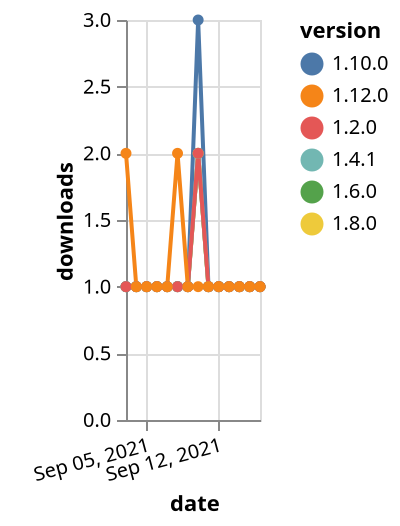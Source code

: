 {"$schema": "https://vega.github.io/schema/vega-lite/v5.json", "description": "A simple bar chart with embedded data.", "data": {"values": [{"date": "2021-09-03", "total": 164, "delta": 1, "version": "1.6.0"}, {"date": "2021-09-04", "total": 165, "delta": 1, "version": "1.6.0"}, {"date": "2021-09-05", "total": 166, "delta": 1, "version": "1.6.0"}, {"date": "2021-09-06", "total": 167, "delta": 1, "version": "1.6.0"}, {"date": "2021-09-07", "total": 168, "delta": 1, "version": "1.6.0"}, {"date": "2021-09-08", "total": 169, "delta": 1, "version": "1.6.0"}, {"date": "2021-09-09", "total": 170, "delta": 1, "version": "1.6.0"}, {"date": "2021-09-10", "total": 172, "delta": 2, "version": "1.6.0"}, {"date": "2021-09-11", "total": 173, "delta": 1, "version": "1.6.0"}, {"date": "2021-09-12", "total": 174, "delta": 1, "version": "1.6.0"}, {"date": "2021-09-13", "total": 175, "delta": 1, "version": "1.6.0"}, {"date": "2021-09-14", "total": 176, "delta": 1, "version": "1.6.0"}, {"date": "2021-09-15", "total": 177, "delta": 1, "version": "1.6.0"}, {"date": "2021-09-16", "total": 178, "delta": 1, "version": "1.6.0"}, {"date": "2021-09-03", "total": 148, "delta": 1, "version": "1.8.0"}, {"date": "2021-09-04", "total": 149, "delta": 1, "version": "1.8.0"}, {"date": "2021-09-05", "total": 150, "delta": 1, "version": "1.8.0"}, {"date": "2021-09-06", "total": 151, "delta": 1, "version": "1.8.0"}, {"date": "2021-09-07", "total": 152, "delta": 1, "version": "1.8.0"}, {"date": "2021-09-08", "total": 153, "delta": 1, "version": "1.8.0"}, {"date": "2021-09-09", "total": 154, "delta": 1, "version": "1.8.0"}, {"date": "2021-09-10", "total": 156, "delta": 2, "version": "1.8.0"}, {"date": "2021-09-11", "total": 157, "delta": 1, "version": "1.8.0"}, {"date": "2021-09-12", "total": 158, "delta": 1, "version": "1.8.0"}, {"date": "2021-09-13", "total": 159, "delta": 1, "version": "1.8.0"}, {"date": "2021-09-14", "total": 160, "delta": 1, "version": "1.8.0"}, {"date": "2021-09-15", "total": 161, "delta": 1, "version": "1.8.0"}, {"date": "2021-09-16", "total": 162, "delta": 1, "version": "1.8.0"}, {"date": "2021-09-03", "total": 162, "delta": 1, "version": "1.10.0"}, {"date": "2021-09-04", "total": 163, "delta": 1, "version": "1.10.0"}, {"date": "2021-09-05", "total": 164, "delta": 1, "version": "1.10.0"}, {"date": "2021-09-06", "total": 165, "delta": 1, "version": "1.10.0"}, {"date": "2021-09-07", "total": 166, "delta": 1, "version": "1.10.0"}, {"date": "2021-09-08", "total": 167, "delta": 1, "version": "1.10.0"}, {"date": "2021-09-09", "total": 168, "delta": 1, "version": "1.10.0"}, {"date": "2021-09-10", "total": 171, "delta": 3, "version": "1.10.0"}, {"date": "2021-09-11", "total": 172, "delta": 1, "version": "1.10.0"}, {"date": "2021-09-12", "total": 173, "delta": 1, "version": "1.10.0"}, {"date": "2021-09-13", "total": 174, "delta": 1, "version": "1.10.0"}, {"date": "2021-09-14", "total": 175, "delta": 1, "version": "1.10.0"}, {"date": "2021-09-15", "total": 176, "delta": 1, "version": "1.10.0"}, {"date": "2021-09-16", "total": 177, "delta": 1, "version": "1.10.0"}, {"date": "2021-09-03", "total": 174, "delta": 1, "version": "1.4.1"}, {"date": "2021-09-04", "total": 175, "delta": 1, "version": "1.4.1"}, {"date": "2021-09-05", "total": 176, "delta": 1, "version": "1.4.1"}, {"date": "2021-09-06", "total": 177, "delta": 1, "version": "1.4.1"}, {"date": "2021-09-07", "total": 178, "delta": 1, "version": "1.4.1"}, {"date": "2021-09-08", "total": 179, "delta": 1, "version": "1.4.1"}, {"date": "2021-09-09", "total": 180, "delta": 1, "version": "1.4.1"}, {"date": "2021-09-10", "total": 182, "delta": 2, "version": "1.4.1"}, {"date": "2021-09-11", "total": 183, "delta": 1, "version": "1.4.1"}, {"date": "2021-09-12", "total": 184, "delta": 1, "version": "1.4.1"}, {"date": "2021-09-13", "total": 185, "delta": 1, "version": "1.4.1"}, {"date": "2021-09-14", "total": 186, "delta": 1, "version": "1.4.1"}, {"date": "2021-09-15", "total": 187, "delta": 1, "version": "1.4.1"}, {"date": "2021-09-16", "total": 188, "delta": 1, "version": "1.4.1"}, {"date": "2021-09-03", "total": 237, "delta": 1, "version": "1.2.0"}, {"date": "2021-09-04", "total": 238, "delta": 1, "version": "1.2.0"}, {"date": "2021-09-05", "total": 239, "delta": 1, "version": "1.2.0"}, {"date": "2021-09-06", "total": 240, "delta": 1, "version": "1.2.0"}, {"date": "2021-09-07", "total": 241, "delta": 1, "version": "1.2.0"}, {"date": "2021-09-08", "total": 242, "delta": 1, "version": "1.2.0"}, {"date": "2021-09-09", "total": 243, "delta": 1, "version": "1.2.0"}, {"date": "2021-09-10", "total": 245, "delta": 2, "version": "1.2.0"}, {"date": "2021-09-11", "total": 246, "delta": 1, "version": "1.2.0"}, {"date": "2021-09-12", "total": 247, "delta": 1, "version": "1.2.0"}, {"date": "2021-09-13", "total": 248, "delta": 1, "version": "1.2.0"}, {"date": "2021-09-14", "total": 249, "delta": 1, "version": "1.2.0"}, {"date": "2021-09-15", "total": 250, "delta": 1, "version": "1.2.0"}, {"date": "2021-09-16", "total": 251, "delta": 1, "version": "1.2.0"}, {"date": "2021-09-03", "total": 118, "delta": 2, "version": "1.12.0"}, {"date": "2021-09-04", "total": 119, "delta": 1, "version": "1.12.0"}, {"date": "2021-09-05", "total": 120, "delta": 1, "version": "1.12.0"}, {"date": "2021-09-06", "total": 121, "delta": 1, "version": "1.12.0"}, {"date": "2021-09-07", "total": 122, "delta": 1, "version": "1.12.0"}, {"date": "2021-09-08", "total": 124, "delta": 2, "version": "1.12.0"}, {"date": "2021-09-09", "total": 125, "delta": 1, "version": "1.12.0"}, {"date": "2021-09-10", "total": 126, "delta": 1, "version": "1.12.0"}, {"date": "2021-09-11", "total": 127, "delta": 1, "version": "1.12.0"}, {"date": "2021-09-12", "total": 128, "delta": 1, "version": "1.12.0"}, {"date": "2021-09-13", "total": 129, "delta": 1, "version": "1.12.0"}, {"date": "2021-09-14", "total": 130, "delta": 1, "version": "1.12.0"}, {"date": "2021-09-15", "total": 131, "delta": 1, "version": "1.12.0"}, {"date": "2021-09-16", "total": 132, "delta": 1, "version": "1.12.0"}]}, "width": "container", "mark": {"type": "line", "point": {"filled": true}}, "encoding": {"x": {"field": "date", "type": "temporal", "timeUnit": "yearmonthdate", "title": "date", "axis": {"labelAngle": -15}}, "y": {"field": "delta", "type": "quantitative", "title": "downloads"}, "color": {"field": "version", "type": "nominal"}, "tooltip": {"field": "delta"}}}